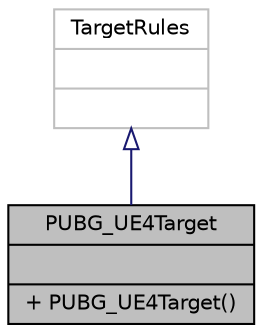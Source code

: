 digraph "PUBG_UE4Target"
{
 // LATEX_PDF_SIZE
  edge [fontname="Helvetica",fontsize="10",labelfontname="Helvetica",labelfontsize="10"];
  node [fontname="Helvetica",fontsize="10",shape=record];
  Node1 [label="{PUBG_UE4Target\n||+ PUBG_UE4Target()\l}",height=0.2,width=0.4,color="black", fillcolor="grey75", style="filled", fontcolor="black",tooltip=" "];
  Node2 -> Node1 [dir="back",color="midnightblue",fontsize="10",style="solid",arrowtail="onormal"];
  Node2 [label="{TargetRules\n||}",height=0.2,width=0.4,color="grey75", fillcolor="white", style="filled",tooltip=" "];
}

